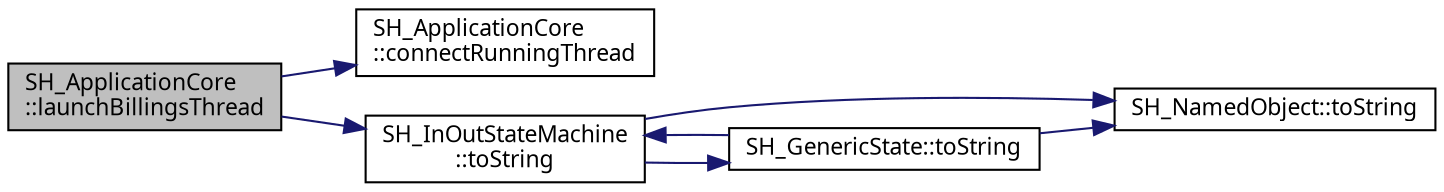digraph "SH_ApplicationCore::launchBillingsThread"
{
 // INTERACTIVE_SVG=YES
  bgcolor="transparent";
  edge [fontname="Verdana",fontsize="11",labelfontname="Verdana",labelfontsize="11"];
  node [fontname="Verdana",fontsize="11",shape=record];
  rankdir="LR";
  Node1 [label="SH_ApplicationCore\l::launchBillingsThread",height=0.2,width=0.4,color="black", fillcolor="grey75", style="filled" fontcolor="black"];
  Node1 -> Node2 [color="midnightblue",fontsize="11",style="solid",fontname="Verdana"];
  Node2 [label="SH_ApplicationCore\l::connectRunningThread",height=0.2,width=0.4,color="black",URL="$classSH__ApplicationCore.html#a3a10c2d662707140340d7a827d119c8d"];
  Node1 -> Node3 [color="midnightblue",fontsize="11",style="solid",fontname="Verdana"];
  Node3 [label="SH_InOutStateMachine\l::toString",height=0.2,width=0.4,color="black",URL="$classSH__InOutStateMachine.html#a60ecd7de03d948e2d1e9cbedb5c3e5fa"];
  Node3 -> Node4 [color="midnightblue",fontsize="11",style="solid",fontname="Verdana"];
  Node4 [label="SH_NamedObject::toString",height=0.2,width=0.4,color="black",URL="$classSH__NamedObject.html#af73e97f6476ca1ef3a22b159d179f5e7"];
  Node3 -> Node5 [color="midnightblue",fontsize="11",style="solid",fontname="Verdana"];
  Node5 [label="SH_GenericState::toString",height=0.2,width=0.4,color="black",URL="$classSH__GenericState.html#a5480c5ee725fd801d8f6292cd4c803b8"];
  Node5 -> Node4 [color="midnightblue",fontsize="11",style="solid",fontname="Verdana"];
  Node5 -> Node3 [color="midnightblue",fontsize="11",style="solid",fontname="Verdana"];
}
